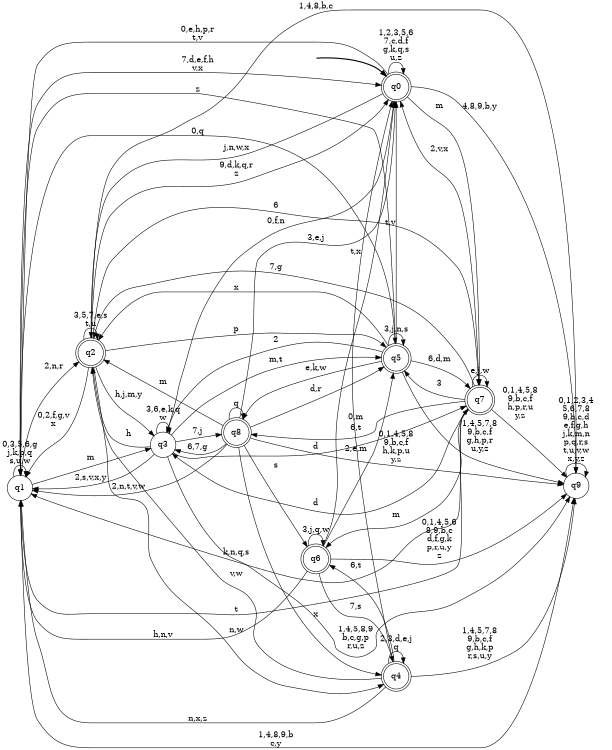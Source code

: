 digraph BlueStar {
__start0 [style = invis, shape = none, label = "", width = 0, height = 0];

rankdir=LR;
size="8,5";

s0 [style="rounded,filled", color="black", fillcolor="white" shape="doublecircle", label="q0"];
s1 [style="filled", color="black", fillcolor="white" shape="circle", label="q1"];
s2 [style="rounded,filled", color="black", fillcolor="white" shape="doublecircle", label="q2"];
s3 [style="filled", color="black", fillcolor="white" shape="circle", label="q3"];
s4 [style="rounded,filled", color="black", fillcolor="white" shape="doublecircle", label="q4"];
s5 [style="rounded,filled", color="black", fillcolor="white" shape="doublecircle", label="q5"];
s6 [style="rounded,filled", color="black", fillcolor="white" shape="doublecircle", label="q6"];
s7 [style="rounded,filled", color="black", fillcolor="white" shape="doublecircle", label="q7"];
s8 [style="rounded,filled", color="black", fillcolor="white" shape="doublecircle", label="q8"];
s9 [style="filled", color="black", fillcolor="white" shape="circle", label="q9"];
subgraph cluster_main { 
	graph [pad=".75", ranksep="0.15", nodesep="0.15"];
	 style=invis; 
	__start0 -> s0 [penwidth=2];
}
s0 -> s0 [label="1,2,3,5,6\n7,c,d,f\ng,k,q,s\nu,z"];
s0 -> s1 [label="0,e,h,p,r\nt,v"];
s0 -> s2 [label="j,n,w,x"];
s0 -> s7 [label="m"];
s0 -> s9 [label="4,8,9,b,y"];
s1 -> s0 [label="7,d,e,f,h\nv,x"];
s1 -> s1 [label="0,3,5,6,g\nj,k,p,q\ns,u,w"];
s1 -> s2 [label="2,n,r"];
s1 -> s3 [label="m"];
s1 -> s5 [label="z"];
s1 -> s7 [label="t"];
s1 -> s9 [label="1,4,8,9,b\nc,y"];
s2 -> s0 [label="9,d,k,q,r\nz"];
s2 -> s1 [label="0,2,f,g,v\nx"];
s2 -> s2 [label="3,5,7,e,s\nt,u"];
s2 -> s3 [label="h,j,m,y"];
s2 -> s4 [label="n,w"];
s2 -> s5 [label="p"];
s2 -> s7 [label="6"];
s2 -> s9 [label="1,4,8,b,c"];
s3 -> s0 [label="0,f,n"];
s3 -> s1 [label="2,s,v,x,y"];
s3 -> s2 [label="h"];
s3 -> s3 [label="3,6,e,k,q\nw"];
s3 -> s5 [label="m,t"];
s3 -> s7 [label="d"];
s3 -> s8 [label="7,j"];
s3 -> s9 [label="1,4,5,8,9\nb,c,g,p\nr,u,z"];
s4 -> s0 [label="0,m"];
s4 -> s1 [label="n,x,z"];
s4 -> s2 [label="v,w"];
s4 -> s4 [label="2,3,d,e,j\nq"];
s4 -> s6 [label="6,t"];
s4 -> s9 [label="1,4,5,7,8\n9,b,c,f\ng,h,k,p\nr,s,u,y"];
s5 -> s0 [label="t,v"];
s5 -> s1 [label="0,q"];
s5 -> s2 [label="x"];
s5 -> s3 [label="2"];
s5 -> s5 [label="3,j,n,s"];
s5 -> s7 [label="6,d,m"];
s5 -> s8 [label="e,k,w"];
s5 -> s9 [label="1,4,5,7,8\n9,b,c,f\ng,h,p,r\nu,y,z"];
s6 -> s0 [label="t,x"];
s6 -> s1 [label="h,n,v"];
s6 -> s4 [label="7,s"];
s6 -> s5 [label="2,e,m"];
s6 -> s6 [label="3,j,q,w"];
s6 -> s9 [label="0,1,4,5,6\n8,9,b,c\nd,f,g,k\np,r,u,y\nz"];
s7 -> s0 [label="2,v,x"];
s7 -> s1 [label="k,n,q,s"];
s7 -> s2 [label="7,g"];
s7 -> s3 [label="d"];
s7 -> s5 [label="3"];
s7 -> s6 [label="m"];
s7 -> s7 [label="e,j,w"];
s7 -> s8 [label="6,t"];
s7 -> s9 [label="0,1,4,5,8\n9,b,c,f\nh,p,r,u\ny,z"];
s8 -> s0 [label="3,e,j"];
s8 -> s1 [label="2,n,t,v,w"];
s8 -> s2 [label="m"];
s8 -> s3 [label="6,7,g"];
s8 -> s4 [label="x"];
s8 -> s5 [label="d,r"];
s8 -> s6 [label="s"];
s8 -> s8 [label="q"];
s8 -> s9 [label="0,1,4,5,8\n9,b,c,f\nh,k,p,u\ny,z"];
s9 -> s9 [label="0,1,2,3,4\n5,6,7,8\n9,b,c,d\ne,f,g,h\nj,k,m,n\np,q,r,s\nt,u,v,w\nx,y,z"];

}